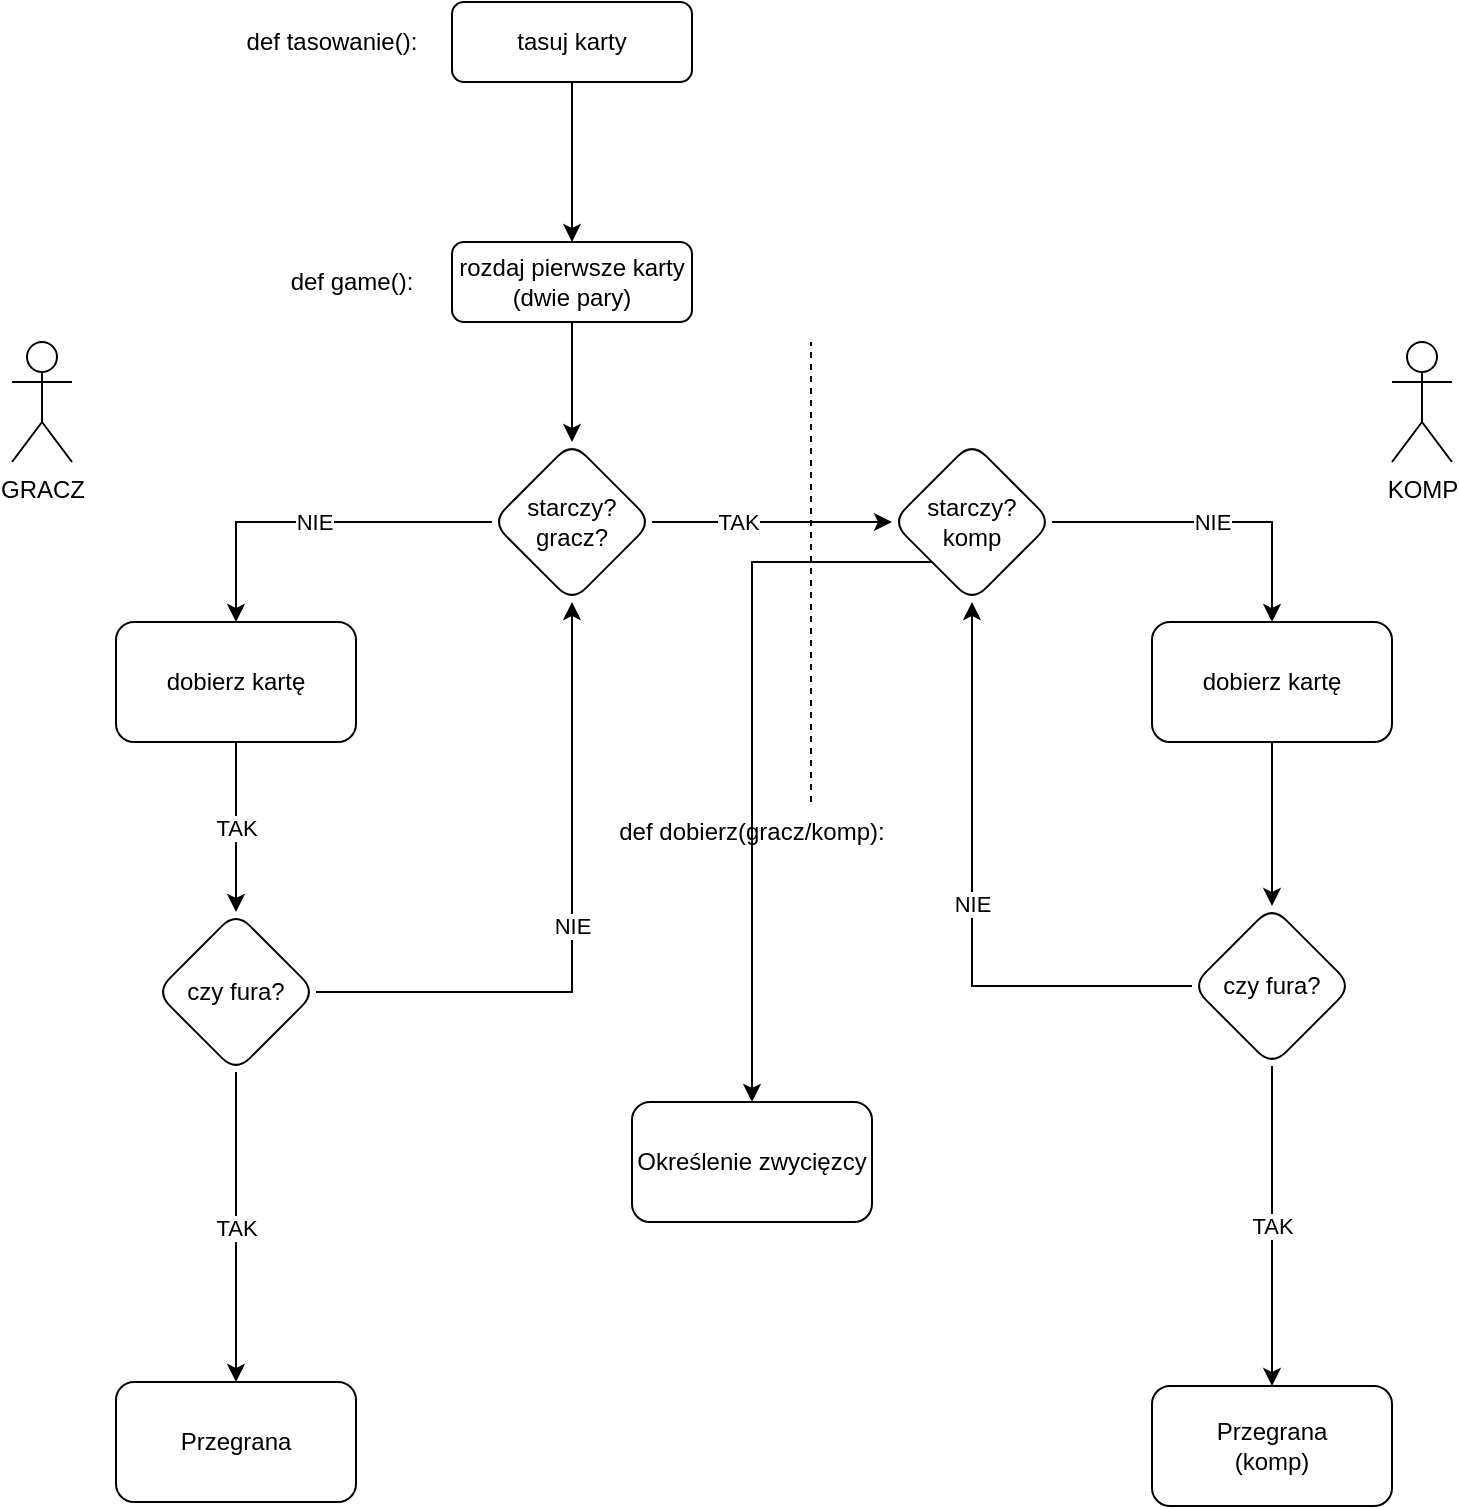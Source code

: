 <mxfile version="20.5.1" type="github">
  <diagram id="C5RBs43oDa-KdzZeNtuy" name="Page-1">
    <mxGraphModel dx="2062" dy="1146" grid="1" gridSize="10" guides="1" tooltips="1" connect="1" arrows="1" fold="1" page="1" pageScale="1" pageWidth="827" pageHeight="1169" math="0" shadow="0">
      <root>
        <mxCell id="WIyWlLk6GJQsqaUBKTNV-0" />
        <mxCell id="WIyWlLk6GJQsqaUBKTNV-1" parent="WIyWlLk6GJQsqaUBKTNV-0" />
        <mxCell id="kkH0gEXWOaD3QaX2QfBr-2" value="" style="edgeStyle=orthogonalEdgeStyle;rounded=0;orthogonalLoop=1;jettySize=auto;html=1;" edge="1" parent="WIyWlLk6GJQsqaUBKTNV-1" source="WIyWlLk6GJQsqaUBKTNV-3" target="kkH0gEXWOaD3QaX2QfBr-1">
          <mxGeometry relative="1" as="geometry" />
        </mxCell>
        <mxCell id="WIyWlLk6GJQsqaUBKTNV-3" value="tasuj karty" style="rounded=1;whiteSpace=wrap;html=1;fontSize=12;glass=0;strokeWidth=1;shadow=0;" parent="WIyWlLk6GJQsqaUBKTNV-1" vertex="1">
          <mxGeometry x="290" y="90" width="120" height="40" as="geometry" />
        </mxCell>
        <mxCell id="kkH0gEXWOaD3QaX2QfBr-8" value="" style="edgeStyle=orthogonalEdgeStyle;rounded=0;orthogonalLoop=1;jettySize=auto;html=1;" edge="1" parent="WIyWlLk6GJQsqaUBKTNV-1" source="kkH0gEXWOaD3QaX2QfBr-1" target="kkH0gEXWOaD3QaX2QfBr-7">
          <mxGeometry relative="1" as="geometry" />
        </mxCell>
        <mxCell id="kkH0gEXWOaD3QaX2QfBr-1" value="rozdaj pierwsze karty&lt;br&gt;(dwie pary)" style="rounded=1;whiteSpace=wrap;html=1;fontSize=12;glass=0;strokeWidth=1;shadow=0;" vertex="1" parent="WIyWlLk6GJQsqaUBKTNV-1">
          <mxGeometry x="290" y="210" width="120" height="40" as="geometry" />
        </mxCell>
        <mxCell id="kkH0gEXWOaD3QaX2QfBr-3" value="def tasowanie():" style="text;html=1;strokeColor=none;fillColor=none;align=center;verticalAlign=middle;whiteSpace=wrap;rounded=0;" vertex="1" parent="WIyWlLk6GJQsqaUBKTNV-1">
          <mxGeometry x="90" y="95" width="280" height="30" as="geometry" />
        </mxCell>
        <mxCell id="kkH0gEXWOaD3QaX2QfBr-4" value="def game():" style="text;html=1;strokeColor=none;fillColor=none;align=center;verticalAlign=middle;whiteSpace=wrap;rounded=0;" vertex="1" parent="WIyWlLk6GJQsqaUBKTNV-1">
          <mxGeometry x="100" y="215" width="280" height="30" as="geometry" />
        </mxCell>
        <mxCell id="kkH0gEXWOaD3QaX2QfBr-19" style="edgeStyle=orthogonalEdgeStyle;rounded=0;orthogonalLoop=1;jettySize=auto;html=1;exitX=1;exitY=0.5;exitDx=0;exitDy=0;entryX=0;entryY=0.5;entryDx=0;entryDy=0;" edge="1" parent="WIyWlLk6GJQsqaUBKTNV-1" source="kkH0gEXWOaD3QaX2QfBr-7" target="kkH0gEXWOaD3QaX2QfBr-15">
          <mxGeometry relative="1" as="geometry">
            <mxPoint x="510" y="350" as="targetPoint" />
            <Array as="points" />
          </mxGeometry>
        </mxCell>
        <mxCell id="kkH0gEXWOaD3QaX2QfBr-20" value="TAK" style="edgeLabel;html=1;align=center;verticalAlign=middle;resizable=0;points=[];" vertex="1" connectable="0" parent="kkH0gEXWOaD3QaX2QfBr-19">
          <mxGeometry x="-0.291" relative="1" as="geometry">
            <mxPoint as="offset" />
          </mxGeometry>
        </mxCell>
        <mxCell id="kkH0gEXWOaD3QaX2QfBr-23" value="NIE" style="edgeStyle=orthogonalEdgeStyle;rounded=0;orthogonalLoop=1;jettySize=auto;html=1;entryX=0.5;entryY=0;entryDx=0;entryDy=0;" edge="1" parent="WIyWlLk6GJQsqaUBKTNV-1" source="kkH0gEXWOaD3QaX2QfBr-7" target="kkH0gEXWOaD3QaX2QfBr-51">
          <mxGeometry relative="1" as="geometry">
            <mxPoint x="180" y="480" as="targetPoint" />
          </mxGeometry>
        </mxCell>
        <mxCell id="kkH0gEXWOaD3QaX2QfBr-7" value="starczy?&lt;br&gt;gracz?" style="rhombus;whiteSpace=wrap;html=1;rounded=1;glass=0;strokeWidth=1;shadow=0;" vertex="1" parent="WIyWlLk6GJQsqaUBKTNV-1">
          <mxGeometry x="310" y="310" width="80" height="80" as="geometry" />
        </mxCell>
        <mxCell id="kkH0gEXWOaD3QaX2QfBr-53" value="NIE" style="edgeStyle=orthogonalEdgeStyle;rounded=0;orthogonalLoop=1;jettySize=auto;html=1;exitX=1;exitY=0.5;exitDx=0;exitDy=0;entryX=0.5;entryY=0;entryDx=0;entryDy=0;" edge="1" parent="WIyWlLk6GJQsqaUBKTNV-1" source="kkH0gEXWOaD3QaX2QfBr-15" target="kkH0gEXWOaD3QaX2QfBr-52">
          <mxGeometry relative="1" as="geometry" />
        </mxCell>
        <mxCell id="kkH0gEXWOaD3QaX2QfBr-57" style="edgeStyle=orthogonalEdgeStyle;rounded=0;orthogonalLoop=1;jettySize=auto;html=1;exitX=0;exitY=1;exitDx=0;exitDy=0;entryX=0.5;entryY=0;entryDx=0;entryDy=0;" edge="1" parent="WIyWlLk6GJQsqaUBKTNV-1" source="kkH0gEXWOaD3QaX2QfBr-15" target="kkH0gEXWOaD3QaX2QfBr-58">
          <mxGeometry relative="1" as="geometry">
            <mxPoint x="440" y="600" as="targetPoint" />
          </mxGeometry>
        </mxCell>
        <mxCell id="kkH0gEXWOaD3QaX2QfBr-15" value="starczy?&lt;br&gt;komp" style="rhombus;whiteSpace=wrap;html=1;rounded=1;glass=0;strokeWidth=1;shadow=0;" vertex="1" parent="WIyWlLk6GJQsqaUBKTNV-1">
          <mxGeometry x="510" y="310" width="80" height="80" as="geometry" />
        </mxCell>
        <mxCell id="kkH0gEXWOaD3QaX2QfBr-25" value="TAK" style="edgeStyle=orthogonalEdgeStyle;rounded=0;orthogonalLoop=1;jettySize=auto;html=1;exitX=0.5;exitY=1;exitDx=0;exitDy=0;" edge="1" parent="WIyWlLk6GJQsqaUBKTNV-1" source="kkH0gEXWOaD3QaX2QfBr-51" target="kkH0gEXWOaD3QaX2QfBr-24">
          <mxGeometry relative="1" as="geometry">
            <mxPoint x="182" y="560" as="sourcePoint" />
          </mxGeometry>
        </mxCell>
        <mxCell id="kkH0gEXWOaD3QaX2QfBr-27" value="TAK" style="edgeStyle=orthogonalEdgeStyle;rounded=0;orthogonalLoop=1;jettySize=auto;html=1;" edge="1" parent="WIyWlLk6GJQsqaUBKTNV-1" source="kkH0gEXWOaD3QaX2QfBr-24" target="kkH0gEXWOaD3QaX2QfBr-26">
          <mxGeometry relative="1" as="geometry" />
        </mxCell>
        <mxCell id="kkH0gEXWOaD3QaX2QfBr-29" value="NIE" style="edgeStyle=orthogonalEdgeStyle;rounded=0;orthogonalLoop=1;jettySize=auto;html=1;entryX=0.5;entryY=1;entryDx=0;entryDy=0;" edge="1" parent="WIyWlLk6GJQsqaUBKTNV-1" source="kkH0gEXWOaD3QaX2QfBr-24" target="kkH0gEXWOaD3QaX2QfBr-7">
          <mxGeometry relative="1" as="geometry">
            <mxPoint x="374" y="625" as="targetPoint" />
          </mxGeometry>
        </mxCell>
        <mxCell id="kkH0gEXWOaD3QaX2QfBr-24" value="czy fura?" style="rhombus;whiteSpace=wrap;html=1;rounded=1;glass=0;strokeWidth=1;shadow=0;" vertex="1" parent="WIyWlLk6GJQsqaUBKTNV-1">
          <mxGeometry x="142" y="545" width="80" height="80" as="geometry" />
        </mxCell>
        <mxCell id="kkH0gEXWOaD3QaX2QfBr-26" value="Przegrana" style="whiteSpace=wrap;html=1;rounded=1;glass=0;strokeWidth=1;shadow=0;" vertex="1" parent="WIyWlLk6GJQsqaUBKTNV-1">
          <mxGeometry x="122" y="780" width="120" height="60" as="geometry" />
        </mxCell>
        <mxCell id="kkH0gEXWOaD3QaX2QfBr-38" value="TAK" style="edgeStyle=orthogonalEdgeStyle;rounded=0;orthogonalLoop=1;jettySize=auto;html=1;exitX=0.5;exitY=1;exitDx=0;exitDy=0;" edge="1" parent="WIyWlLk6GJQsqaUBKTNV-1" source="kkH0gEXWOaD3QaX2QfBr-35" target="kkH0gEXWOaD3QaX2QfBr-37">
          <mxGeometry relative="1" as="geometry">
            <mxPoint x="700" y="702" as="sourcePoint" />
          </mxGeometry>
        </mxCell>
        <mxCell id="kkH0gEXWOaD3QaX2QfBr-55" value="NIE" style="edgeStyle=orthogonalEdgeStyle;rounded=0;orthogonalLoop=1;jettySize=auto;html=1;exitX=0;exitY=0.5;exitDx=0;exitDy=0;entryX=0.5;entryY=1;entryDx=0;entryDy=0;" edge="1" parent="WIyWlLk6GJQsqaUBKTNV-1" source="kkH0gEXWOaD3QaX2QfBr-35" target="kkH0gEXWOaD3QaX2QfBr-15">
          <mxGeometry relative="1" as="geometry">
            <Array as="points">
              <mxPoint x="550" y="582" />
            </Array>
          </mxGeometry>
        </mxCell>
        <mxCell id="kkH0gEXWOaD3QaX2QfBr-35" value="czy fura?" style="rhombus;whiteSpace=wrap;html=1;rounded=1;glass=0;strokeWidth=1;shadow=0;" vertex="1" parent="WIyWlLk6GJQsqaUBKTNV-1">
          <mxGeometry x="660" y="542" width="80" height="80" as="geometry" />
        </mxCell>
        <mxCell id="kkH0gEXWOaD3QaX2QfBr-37" value="Przegrana&lt;br&gt;(komp)" style="rounded=1;whiteSpace=wrap;html=1;glass=0;strokeWidth=1;shadow=0;" vertex="1" parent="WIyWlLk6GJQsqaUBKTNV-1">
          <mxGeometry x="640" y="782" width="120" height="60" as="geometry" />
        </mxCell>
        <mxCell id="kkH0gEXWOaD3QaX2QfBr-41" value="def dobierz(gracz/komp):" style="text;html=1;strokeColor=none;fillColor=none;align=center;verticalAlign=middle;whiteSpace=wrap;rounded=0;" vertex="1" parent="WIyWlLk6GJQsqaUBKTNV-1">
          <mxGeometry x="360" y="490" width="160" height="30" as="geometry" />
        </mxCell>
        <mxCell id="kkH0gEXWOaD3QaX2QfBr-45" value="" style="endArrow=none;dashed=1;html=1;rounded=0;" edge="1" parent="WIyWlLk6GJQsqaUBKTNV-1">
          <mxGeometry width="50" height="50" relative="1" as="geometry">
            <mxPoint x="469.5" y="490" as="sourcePoint" />
            <mxPoint x="469.5" y="260" as="targetPoint" />
          </mxGeometry>
        </mxCell>
        <mxCell id="kkH0gEXWOaD3QaX2QfBr-46" value="GRACZ" style="shape=umlActor;verticalLabelPosition=bottom;verticalAlign=top;html=1;outlineConnect=0;" vertex="1" parent="WIyWlLk6GJQsqaUBKTNV-1">
          <mxGeometry x="70" y="260" width="30" height="60" as="geometry" />
        </mxCell>
        <mxCell id="kkH0gEXWOaD3QaX2QfBr-47" value="KOMP" style="shape=umlActor;verticalLabelPosition=bottom;verticalAlign=top;html=1;outlineConnect=0;" vertex="1" parent="WIyWlLk6GJQsqaUBKTNV-1">
          <mxGeometry x="760" y="260" width="30" height="60" as="geometry" />
        </mxCell>
        <mxCell id="kkH0gEXWOaD3QaX2QfBr-51" value="dobierz kartę" style="rounded=1;whiteSpace=wrap;html=1;" vertex="1" parent="WIyWlLk6GJQsqaUBKTNV-1">
          <mxGeometry x="122" y="400" width="120" height="60" as="geometry" />
        </mxCell>
        <mxCell id="kkH0gEXWOaD3QaX2QfBr-54" style="edgeStyle=orthogonalEdgeStyle;rounded=0;orthogonalLoop=1;jettySize=auto;html=1;exitX=0.5;exitY=1;exitDx=0;exitDy=0;entryX=0.5;entryY=0;entryDx=0;entryDy=0;" edge="1" parent="WIyWlLk6GJQsqaUBKTNV-1" source="kkH0gEXWOaD3QaX2QfBr-52" target="kkH0gEXWOaD3QaX2QfBr-35">
          <mxGeometry relative="1" as="geometry" />
        </mxCell>
        <mxCell id="kkH0gEXWOaD3QaX2QfBr-52" value="dobierz kartę" style="rounded=1;whiteSpace=wrap;html=1;" vertex="1" parent="WIyWlLk6GJQsqaUBKTNV-1">
          <mxGeometry x="640" y="400" width="120" height="60" as="geometry" />
        </mxCell>
        <mxCell id="kkH0gEXWOaD3QaX2QfBr-58" value="Określenie zwycięzcy" style="rounded=1;whiteSpace=wrap;html=1;" vertex="1" parent="WIyWlLk6GJQsqaUBKTNV-1">
          <mxGeometry x="380" y="640" width="120" height="60" as="geometry" />
        </mxCell>
      </root>
    </mxGraphModel>
  </diagram>
</mxfile>
